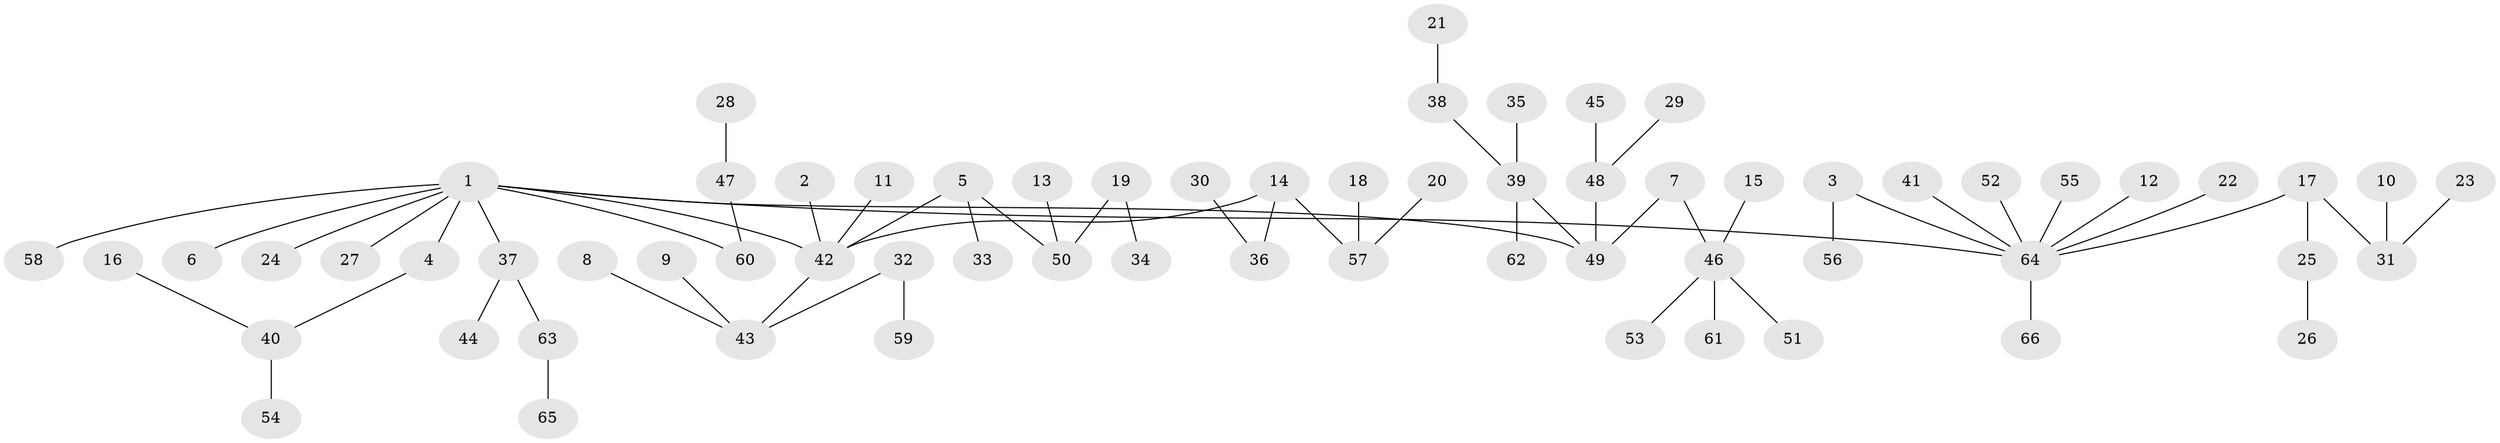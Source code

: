 // original degree distribution, {2: 0.24427480916030533, 7: 0.007633587786259542, 8: 0.007633587786259542, 5: 0.04580152671755725, 6: 0.007633587786259542, 3: 0.15267175572519084, 1: 0.4961832061068702, 4: 0.03816793893129771}
// Generated by graph-tools (version 1.1) at 2025/26/03/09/25 03:26:32]
// undirected, 66 vertices, 65 edges
graph export_dot {
graph [start="1"]
  node [color=gray90,style=filled];
  1;
  2;
  3;
  4;
  5;
  6;
  7;
  8;
  9;
  10;
  11;
  12;
  13;
  14;
  15;
  16;
  17;
  18;
  19;
  20;
  21;
  22;
  23;
  24;
  25;
  26;
  27;
  28;
  29;
  30;
  31;
  32;
  33;
  34;
  35;
  36;
  37;
  38;
  39;
  40;
  41;
  42;
  43;
  44;
  45;
  46;
  47;
  48;
  49;
  50;
  51;
  52;
  53;
  54;
  55;
  56;
  57;
  58;
  59;
  60;
  61;
  62;
  63;
  64;
  65;
  66;
  1 -- 4 [weight=1.0];
  1 -- 6 [weight=1.0];
  1 -- 24 [weight=1.0];
  1 -- 27 [weight=1.0];
  1 -- 37 [weight=1.0];
  1 -- 42 [weight=1.0];
  1 -- 49 [weight=1.0];
  1 -- 58 [weight=1.0];
  1 -- 60 [weight=1.0];
  1 -- 64 [weight=1.0];
  2 -- 42 [weight=1.0];
  3 -- 56 [weight=1.0];
  3 -- 64 [weight=1.0];
  4 -- 40 [weight=1.0];
  5 -- 33 [weight=1.0];
  5 -- 42 [weight=1.0];
  5 -- 50 [weight=1.0];
  7 -- 46 [weight=1.0];
  7 -- 49 [weight=1.0];
  8 -- 43 [weight=1.0];
  9 -- 43 [weight=1.0];
  10 -- 31 [weight=1.0];
  11 -- 42 [weight=1.0];
  12 -- 64 [weight=1.0];
  13 -- 50 [weight=1.0];
  14 -- 36 [weight=1.0];
  14 -- 42 [weight=1.0];
  14 -- 57 [weight=1.0];
  15 -- 46 [weight=1.0];
  16 -- 40 [weight=1.0];
  17 -- 25 [weight=1.0];
  17 -- 31 [weight=1.0];
  17 -- 64 [weight=1.0];
  18 -- 57 [weight=1.0];
  19 -- 34 [weight=1.0];
  19 -- 50 [weight=1.0];
  20 -- 57 [weight=1.0];
  21 -- 38 [weight=1.0];
  22 -- 64 [weight=1.0];
  23 -- 31 [weight=1.0];
  25 -- 26 [weight=1.0];
  28 -- 47 [weight=1.0];
  29 -- 48 [weight=1.0];
  30 -- 36 [weight=1.0];
  32 -- 43 [weight=1.0];
  32 -- 59 [weight=1.0];
  35 -- 39 [weight=1.0];
  37 -- 44 [weight=1.0];
  37 -- 63 [weight=1.0];
  38 -- 39 [weight=1.0];
  39 -- 49 [weight=1.0];
  39 -- 62 [weight=1.0];
  40 -- 54 [weight=1.0];
  41 -- 64 [weight=1.0];
  42 -- 43 [weight=1.0];
  45 -- 48 [weight=1.0];
  46 -- 51 [weight=1.0];
  46 -- 53 [weight=1.0];
  46 -- 61 [weight=1.0];
  47 -- 60 [weight=1.0];
  48 -- 49 [weight=1.0];
  52 -- 64 [weight=1.0];
  55 -- 64 [weight=1.0];
  63 -- 65 [weight=1.0];
  64 -- 66 [weight=1.0];
}

